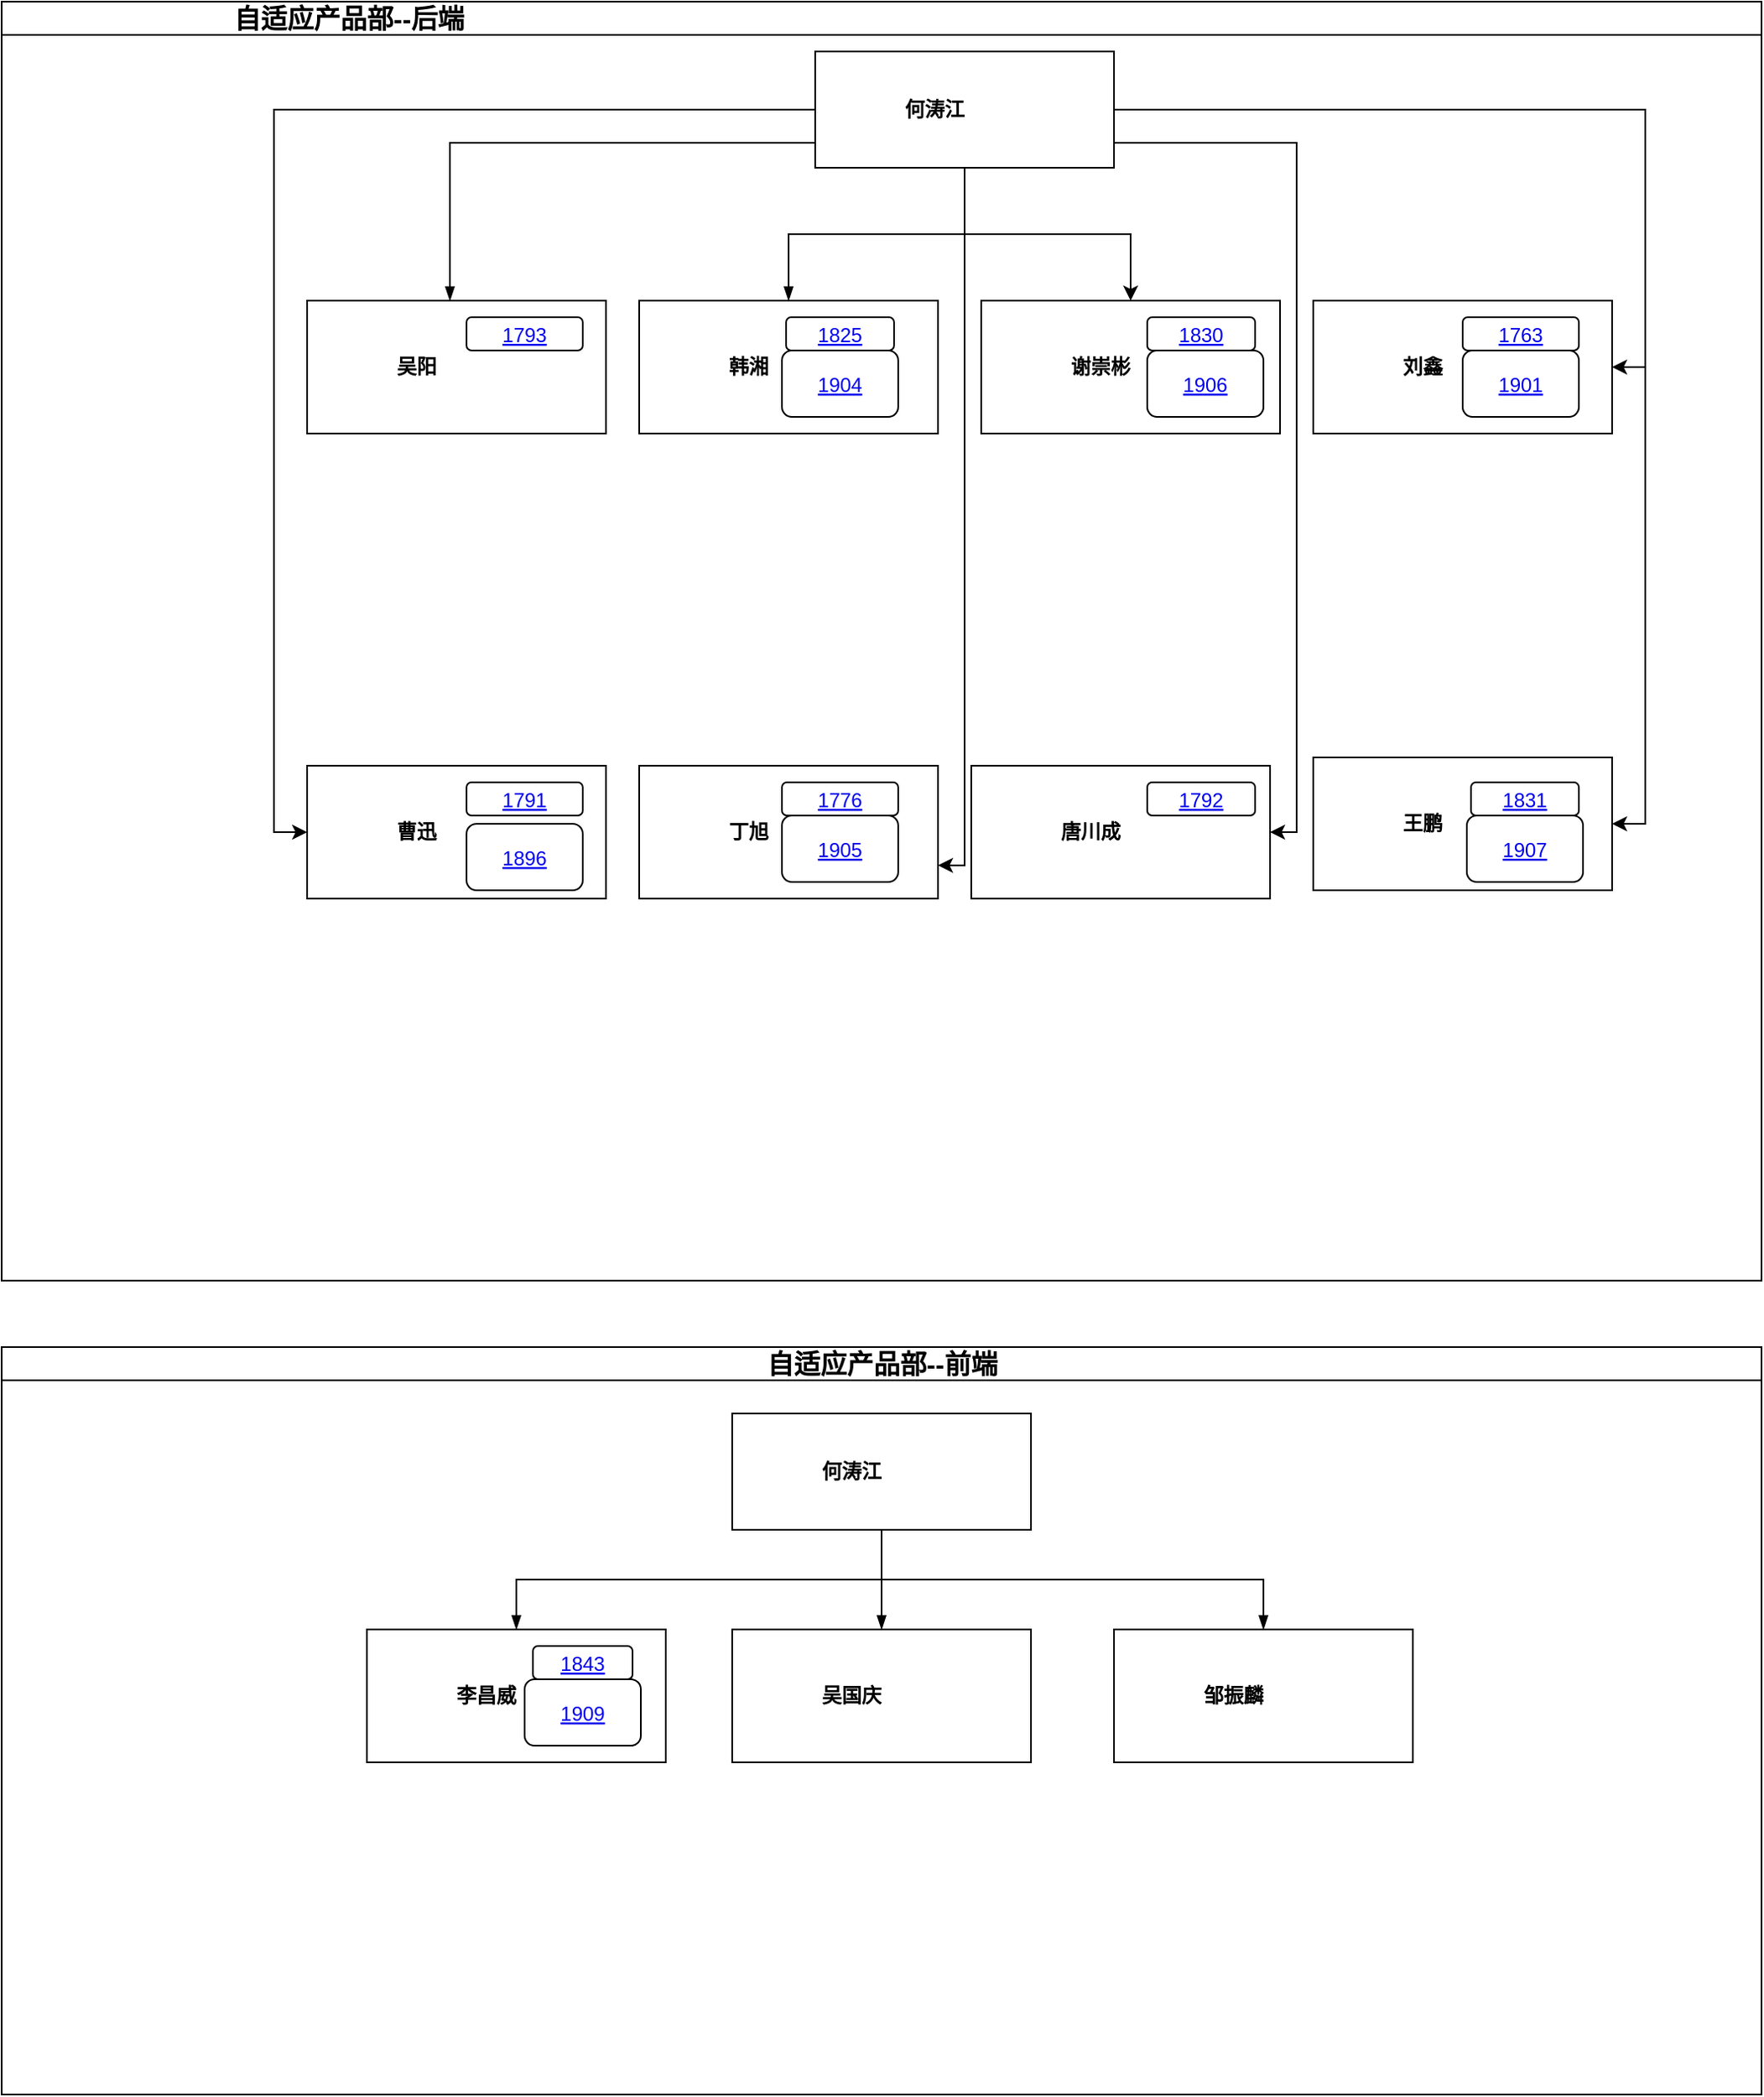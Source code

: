<mxfile version="21.1.1" type="github">
  <diagram name="Page-1" id="82e54ff1-d628-8f03-85c4-9753963a91cd">
    <mxGraphModel dx="2215" dy="670" grid="1" gridSize="10" guides="1" tooltips="1" connect="1" arrows="1" fold="1" page="1" pageScale="1" pageWidth="1100" pageHeight="850" background="none" math="0" shadow="0">
      <root>
        <mxCell id="0" />
        <mxCell id="1" parent="0" />
        <mxCell id="2YUpntU8kkvu3Xh7ZQcj-74" value="&lt;span style=&quot;font-size: 16px;&quot;&gt;&amp;nbsp; &amp;nbsp; &amp;nbsp;&lt;span style=&quot;white-space: pre;&quot;&gt; &lt;/span&gt;&lt;span style=&quot;white-space: pre;&quot;&gt; &lt;/span&gt;&lt;span style=&quot;white-space: pre;&quot;&gt; &lt;/span&gt;&lt;span style=&quot;white-space: pre;&quot;&gt; &lt;/span&gt;&lt;span style=&quot;white-space: pre;&quot;&gt; &lt;/span&gt;&lt;span style=&quot;white-space: pre;&quot;&gt; &lt;/span&gt;&lt;span style=&quot;white-space: pre;&quot;&gt; &lt;/span&gt;&lt;span style=&quot;white-space: pre;&quot;&gt; &lt;/span&gt;&lt;span style=&quot;white-space: pre;&quot;&gt; &lt;/span&gt;&lt;span style=&quot;white-space: pre;&quot;&gt; &lt;/span&gt;&lt;span style=&quot;white-space: pre;&quot;&gt; &lt;/span&gt;&lt;span style=&quot;white-space: pre;&quot;&gt; &lt;/span&gt;&lt;span style=&quot;white-space: pre;&quot;&gt; &lt;/span&gt;&lt;span style=&quot;white-space: pre;&quot;&gt; &lt;span style=&quot;white-space: pre;&quot;&gt; &lt;/span&gt;&lt;span style=&quot;white-space: pre;&quot;&gt; &lt;/span&gt;&lt;span style=&quot;white-space: pre;&quot;&gt; &lt;/span&gt;&lt;span style=&quot;white-space: pre;&quot;&gt; &lt;/span&gt;&lt;span style=&quot;white-space: pre;&quot;&gt; &lt;/span&gt;&lt;span style=&quot;white-space: pre;&quot;&gt; &lt;/span&gt;&lt;span style=&quot;white-space: pre;&quot;&gt; &lt;/span&gt;&lt;span style=&quot;white-space: pre;&quot;&gt; &lt;/span&gt;&lt;span style=&quot;white-space: pre;&quot;&gt; &lt;/span&gt;&lt;span style=&quot;white-space: pre;&quot;&gt; &lt;/span&gt;&lt;span style=&quot;white-space: pre;&quot;&gt; &lt;/span&gt;&lt;span style=&quot;white-space: pre;&quot;&gt; &lt;/span&gt;&lt;/span&gt;自适应产品部--后端&lt;/span&gt;" style="swimlane;html=1;startSize=20;horizontal=1;containerType=tree;glass=0;align=left;" parent="1" vertex="1">
          <mxGeometry x="-520" y="40" width="1060" height="770" as="geometry">
            <mxRectangle x="-520" y="40" width="100" height="30" as="alternateBounds" />
          </mxGeometry>
        </mxCell>
        <mxCell id="2YUpntU8kkvu3Xh7ZQcj-75" value="" style="endArrow=blockThin;endFill=1;fontSize=11;edgeStyle=elbowEdgeStyle;elbow=vertical;rounded=0;exitX=0;exitY=0.5;exitDx=0;exitDy=0;" parent="2YUpntU8kkvu3Xh7ZQcj-74" source="2YUpntU8kkvu3Xh7ZQcj-87" target="2YUpntU8kkvu3Xh7ZQcj-76" edge="1">
          <mxGeometry relative="1" as="geometry">
            <mxPoint x="270" y="90" as="sourcePoint" />
            <Array as="points">
              <mxPoint x="270" y="85" />
            </Array>
          </mxGeometry>
        </mxCell>
        <UserObject label="吴阳&lt;br&gt;" placeholders="1" id="2YUpntU8kkvu3Xh7ZQcj-76">
          <mxCell style="label;image=https://cdn3.iconfinder.com/data/icons/user-avatars-1/512/users-10-3-128.png;whiteSpace=wrap;html=1;rounded=0;glass=0;treeFolding=1;treeMoving=1;" parent="2YUpntU8kkvu3Xh7ZQcj-74" vertex="1">
            <mxGeometry x="184" y="180" width="180" height="80" as="geometry" />
          </mxCell>
        </UserObject>
        <mxCell id="2YUpntU8kkvu3Xh7ZQcj-77" value="" style="endArrow=blockThin;endFill=1;fontSize=11;edgeStyle=elbowEdgeStyle;elbow=vertical;rounded=0;" parent="2YUpntU8kkvu3Xh7ZQcj-74" source="2YUpntU8kkvu3Xh7ZQcj-87" target="2YUpntU8kkvu3Xh7ZQcj-78" edge="1">
          <mxGeometry relative="1" as="geometry" />
        </mxCell>
        <UserObject label="韩湘" placeholders="1" id="2YUpntU8kkvu3Xh7ZQcj-78">
          <mxCell style="label;image=https://cdn3.iconfinder.com/data/icons/user-avatars-1/512/users-9-2-128.png;whiteSpace=wrap;html=1;rounded=0;glass=0;treeFolding=1;treeMoving=1;" parent="2YUpntU8kkvu3Xh7ZQcj-74" vertex="1">
            <mxGeometry x="384" y="180" width="180" height="80" as="geometry" />
          </mxCell>
        </UserObject>
        <mxCell id="2YUpntU8kkvu3Xh7ZQcj-81" style="edgeStyle=orthogonalEdgeStyle;rounded=0;orthogonalLoop=1;jettySize=auto;html=1;entryX=0;entryY=0.5;entryDx=0;entryDy=0;fontFamily=Helvetica;fontSize=12;fontColor=default;startSize=20;" parent="2YUpntU8kkvu3Xh7ZQcj-74" source="2YUpntU8kkvu3Xh7ZQcj-87" target="2YUpntU8kkvu3Xh7ZQcj-96" edge="1">
          <mxGeometry relative="1" as="geometry" />
        </mxCell>
        <mxCell id="2YUpntU8kkvu3Xh7ZQcj-82" style="edgeStyle=orthogonalEdgeStyle;rounded=0;orthogonalLoop=1;jettySize=auto;html=1;entryX=1;entryY=0.5;entryDx=0;entryDy=0;fontFamily=Helvetica;fontSize=12;fontColor=default;startSize=20;" parent="2YUpntU8kkvu3Xh7ZQcj-74" source="2YUpntU8kkvu3Xh7ZQcj-87" target="2YUpntU8kkvu3Xh7ZQcj-102" edge="1">
          <mxGeometry relative="1" as="geometry" />
        </mxCell>
        <mxCell id="2YUpntU8kkvu3Xh7ZQcj-83" style="edgeStyle=orthogonalEdgeStyle;rounded=0;orthogonalLoop=1;jettySize=auto;html=1;entryX=1;entryY=0.5;entryDx=0;entryDy=0;fontFamily=Helvetica;fontSize=12;fontColor=default;startSize=20;" parent="2YUpntU8kkvu3Xh7ZQcj-74" source="2YUpntU8kkvu3Xh7ZQcj-87" target="2YUpntU8kkvu3Xh7ZQcj-94" edge="1">
          <mxGeometry relative="1" as="geometry" />
        </mxCell>
        <mxCell id="2YUpntU8kkvu3Xh7ZQcj-84" style="edgeStyle=orthogonalEdgeStyle;rounded=0;orthogonalLoop=1;jettySize=auto;html=1;fontFamily=Helvetica;fontSize=12;fontColor=default;startSize=20;exitX=0.5;exitY=1;exitDx=0;exitDy=0;" parent="2YUpntU8kkvu3Xh7ZQcj-74" source="2YUpntU8kkvu3Xh7ZQcj-87" target="2YUpntU8kkvu3Xh7ZQcj-90" edge="1">
          <mxGeometry relative="1" as="geometry">
            <mxPoint x="580" y="100" as="sourcePoint" />
            <Array as="points">
              <mxPoint x="580" y="140" />
              <mxPoint x="680" y="140" />
            </Array>
          </mxGeometry>
        </mxCell>
        <mxCell id="2YUpntU8kkvu3Xh7ZQcj-85" style="edgeStyle=orthogonalEdgeStyle;rounded=0;orthogonalLoop=1;jettySize=auto;html=1;entryX=1;entryY=0.5;entryDx=0;entryDy=0;fontFamily=Helvetica;fontSize=12;fontColor=default;startSize=20;" parent="2YUpntU8kkvu3Xh7ZQcj-74" source="2YUpntU8kkvu3Xh7ZQcj-87" target="2YUpntU8kkvu3Xh7ZQcj-100" edge="1">
          <mxGeometry relative="1" as="geometry">
            <Array as="points">
              <mxPoint x="780" y="85" />
              <mxPoint x="780" y="500" />
            </Array>
          </mxGeometry>
        </mxCell>
        <mxCell id="2YUpntU8kkvu3Xh7ZQcj-86" style="edgeStyle=orthogonalEdgeStyle;rounded=0;orthogonalLoop=1;jettySize=auto;html=1;entryX=1;entryY=0.75;entryDx=0;entryDy=0;fontFamily=Helvetica;fontSize=12;fontColor=default;startSize=20;exitX=1;exitY=0.5;exitDx=0;exitDy=0;" parent="2YUpntU8kkvu3Xh7ZQcj-74" source="2YUpntU8kkvu3Xh7ZQcj-87" target="2YUpntU8kkvu3Xh7ZQcj-98" edge="1">
          <mxGeometry relative="1" as="geometry">
            <Array as="points">
              <mxPoint x="580" y="85" />
              <mxPoint x="580" y="520" />
            </Array>
          </mxGeometry>
        </mxCell>
        <UserObject label="何涛江" name="何涛江" placeholders="1" id="2YUpntU8kkvu3Xh7ZQcj-87">
          <mxCell style="label;image=https://cdn3.iconfinder.com/data/icons/user-avatars-1/512/users-8-2-256.png;whiteSpace=wrap;html=1;rounded=0;glass=0;treeMoving=1;treeFolding=1;" parent="2YUpntU8kkvu3Xh7ZQcj-74" vertex="1">
            <mxGeometry x="490" y="30" width="180" height="70" as="geometry" />
          </mxCell>
        </UserObject>
        <UserObject label="谢崇彬" placeholders="1" id="2YUpntU8kkvu3Xh7ZQcj-90">
          <mxCell style="label;image=https://cdn3.iconfinder.com/data/icons/user-avatars-1/512/users-11-2-512.png;whiteSpace=wrap;html=1;rounded=0;glass=0;treeFolding=1;treeMoving=1;" parent="2YUpntU8kkvu3Xh7ZQcj-74" vertex="1">
            <mxGeometry x="590" y="180" width="180" height="80" as="geometry" />
          </mxCell>
        </UserObject>
        <UserObject label="刘鑫" placeholders="1" id="2YUpntU8kkvu3Xh7ZQcj-94">
          <mxCell style="label;image=https://cdn3.iconfinder.com/data/icons/user-avatars-1/512/users-15-512.png;whiteSpace=wrap;html=1;rounded=0;glass=0;treeFolding=1;treeMoving=1;" parent="2YUpntU8kkvu3Xh7ZQcj-74" vertex="1">
            <mxGeometry x="790" y="180" width="180" height="80" as="geometry" />
          </mxCell>
        </UserObject>
        <UserObject label="曹迅" placeholders="1" id="2YUpntU8kkvu3Xh7ZQcj-96">
          <mxCell style="label;image=https://cdn3.iconfinder.com/data/icons/user-avatars-1/512/users-6-2-512.png;whiteSpace=wrap;html=1;rounded=0;glass=0;treeFolding=1;treeMoving=1;" parent="2YUpntU8kkvu3Xh7ZQcj-74" vertex="1">
            <mxGeometry x="184" y="460" width="180" height="80" as="geometry" />
          </mxCell>
        </UserObject>
        <UserObject label="丁旭" placeholders="1" id="2YUpntU8kkvu3Xh7ZQcj-98">
          <mxCell style="label;image=https://cdn3.iconfinder.com/data/icons/user-avatars-1/512/users-2-512.png;whiteSpace=wrap;html=1;rounded=0;glass=0;treeFolding=1;treeMoving=1;" parent="2YUpntU8kkvu3Xh7ZQcj-74" vertex="1">
            <mxGeometry x="384" y="460" width="180" height="80" as="geometry" />
          </mxCell>
        </UserObject>
        <UserObject label="唐川成" placeholders="1" id="2YUpntU8kkvu3Xh7ZQcj-100">
          <mxCell style="label;image=https://cdn3.iconfinder.com/data/icons/user-avatars-1/512/users-7-512.png;whiteSpace=wrap;html=1;rounded=0;glass=0;treeFolding=1;treeMoving=1;" parent="2YUpntU8kkvu3Xh7ZQcj-74" vertex="1">
            <mxGeometry x="584" y="460" width="180" height="80" as="geometry" />
          </mxCell>
        </UserObject>
        <UserObject label="王鹏" placeholders="1" id="2YUpntU8kkvu3Xh7ZQcj-102">
          <mxCell style="label;image=https://cdn3.iconfinder.com/data/icons/user-avatars-1/512/users-4-512.png;whiteSpace=wrap;html=1;rounded=0;glass=0;treeFolding=1;treeMoving=1;" parent="2YUpntU8kkvu3Xh7ZQcj-74" vertex="1">
            <mxGeometry x="790" y="455" width="180" height="80" as="geometry" />
          </mxCell>
        </UserObject>
        <UserObject label="1763" link="http://10.8.22.10/oa/oa-pbc/onepbc/1763" id="NvZ-7h0Vf-wN72aF1IiI-1">
          <mxCell style="fontColor=#0000EE;fontStyle=4;rounded=1;overflow=hidden;spacing=10;" vertex="1" parent="2YUpntU8kkvu3Xh7ZQcj-74">
            <mxGeometry x="880" y="190" width="70" height="20" as="geometry" />
          </mxCell>
        </UserObject>
        <UserObject label="1776" link="http://10.8.22.10/oa/oa-pbc/onepbc/1776" id="NvZ-7h0Vf-wN72aF1IiI-2">
          <mxCell style="fontColor=#0000EE;fontStyle=4;rounded=1;overflow=hidden;spacing=10;" vertex="1" parent="2YUpntU8kkvu3Xh7ZQcj-74">
            <mxGeometry x="470" y="470" width="70" height="20" as="geometry" />
          </mxCell>
        </UserObject>
        <UserObject label="1791" link="http://10.8.22.10/oa/oa-pbc/onepbc/1791" id="NvZ-7h0Vf-wN72aF1IiI-3">
          <mxCell style="fontColor=#0000EE;fontStyle=4;rounded=1;overflow=hidden;spacing=10;" vertex="1" parent="2YUpntU8kkvu3Xh7ZQcj-74">
            <mxGeometry x="280" y="470" width="70" height="20" as="geometry" />
          </mxCell>
        </UserObject>
        <UserObject label="1792" link="http://10.8.22.10/oa/oa-pbc/onepbc/1792" id="NvZ-7h0Vf-wN72aF1IiI-4">
          <mxCell style="fontColor=#0000EE;fontStyle=4;rounded=1;overflow=hidden;spacing=10;" vertex="1" parent="2YUpntU8kkvu3Xh7ZQcj-74">
            <mxGeometry x="690" y="470" width="65" height="20" as="geometry" />
          </mxCell>
        </UserObject>
        <UserObject label="1793" link="http://10.8.22.10/oa/oa-pbc/onepbc/1793" id="NvZ-7h0Vf-wN72aF1IiI-8">
          <mxCell style="fontColor=#0000EE;fontStyle=4;rounded=1;overflow=hidden;spacing=10;" vertex="1" parent="2YUpntU8kkvu3Xh7ZQcj-74">
            <mxGeometry x="280" y="190" width="70" height="20" as="geometry" />
          </mxCell>
        </UserObject>
        <UserObject label="1825" link="http://10.8.22.10/oa/oa-pbc/onepbc/1825" id="NvZ-7h0Vf-wN72aF1IiI-9">
          <mxCell style="fontColor=#0000EE;fontStyle=4;rounded=1;overflow=hidden;spacing=10;" vertex="1" parent="2YUpntU8kkvu3Xh7ZQcj-74">
            <mxGeometry x="472.5" y="190" width="65" height="20" as="geometry" />
          </mxCell>
        </UserObject>
        <UserObject label="1830" link="http://10.8.22.10/oa/oa-pbc/onepbc/1830" id="NvZ-7h0Vf-wN72aF1IiI-10">
          <mxCell style="fontColor=#0000EE;fontStyle=4;rounded=1;overflow=hidden;spacing=10;" vertex="1" parent="2YUpntU8kkvu3Xh7ZQcj-74">
            <mxGeometry x="690" y="190" width="65" height="20" as="geometry" />
          </mxCell>
        </UserObject>
        <UserObject label="1831" link="http://10.8.22.10/oa/oa-pbc/onepbc/1831" id="NvZ-7h0Vf-wN72aF1IiI-11">
          <mxCell style="fontColor=#0000EE;fontStyle=4;rounded=1;overflow=hidden;spacing=10;" vertex="1" parent="2YUpntU8kkvu3Xh7ZQcj-74">
            <mxGeometry x="885" y="470" width="65" height="20" as="geometry" />
          </mxCell>
        </UserObject>
        <UserObject label="1896" link="http://10.8.22.10/oa/oa-pbc/onepbc/1896" id="NvZ-7h0Vf-wN72aF1IiI-13">
          <mxCell style="fontColor=#0000EE;fontStyle=4;rounded=1;overflow=hidden;spacing=10;" vertex="1" parent="2YUpntU8kkvu3Xh7ZQcj-74">
            <mxGeometry x="280" y="495" width="70" height="40" as="geometry" />
          </mxCell>
        </UserObject>
        <UserObject label="1901" link="http://10.8.22.10/oa/oa-pbc/onepbc/1901" id="NvZ-7h0Vf-wN72aF1IiI-14">
          <mxCell style="fontColor=#0000EE;fontStyle=4;rounded=1;overflow=hidden;spacing=10;" vertex="1" parent="2YUpntU8kkvu3Xh7ZQcj-74">
            <mxGeometry x="880" y="210" width="70" height="40" as="geometry" />
          </mxCell>
        </UserObject>
        <UserObject label="1904" link="http://10.8.22.10/oa/oa-pbc/onepbc/1904" id="NvZ-7h0Vf-wN72aF1IiI-15">
          <mxCell style="fontColor=#0000EE;fontStyle=4;rounded=1;overflow=hidden;spacing=10;" vertex="1" parent="2YUpntU8kkvu3Xh7ZQcj-74">
            <mxGeometry x="470" y="210" width="70" height="40" as="geometry" />
          </mxCell>
        </UserObject>
        <UserObject label="1905" link="http://10.8.22.10/oa/oa-pbc/onepbc/1905" id="NvZ-7h0Vf-wN72aF1IiI-16">
          <mxCell style="fontColor=#0000EE;fontStyle=4;rounded=1;overflow=hidden;spacing=10;" vertex="1" parent="2YUpntU8kkvu3Xh7ZQcj-74">
            <mxGeometry x="470" y="490" width="70" height="40" as="geometry" />
          </mxCell>
        </UserObject>
        <UserObject label="1906" link="http://10.8.22.10/oa/oa-pbc/onepbc/1906" id="NvZ-7h0Vf-wN72aF1IiI-17">
          <mxCell style="fontColor=#0000EE;fontStyle=4;rounded=1;overflow=hidden;spacing=10;" vertex="1" parent="2YUpntU8kkvu3Xh7ZQcj-74">
            <mxGeometry x="690" y="210" width="70" height="40" as="geometry" />
          </mxCell>
        </UserObject>
        <UserObject label="1907" link="http://10.8.22.10/oa/oa-pbc/onepbc/1907" id="NvZ-7h0Vf-wN72aF1IiI-18">
          <mxCell style="fontColor=#0000EE;fontStyle=4;rounded=1;overflow=hidden;spacing=10;" vertex="1" parent="2YUpntU8kkvu3Xh7ZQcj-74">
            <mxGeometry x="882.5" y="490" width="70" height="40" as="geometry" />
          </mxCell>
        </UserObject>
        <mxCell id="2YUpntU8kkvu3Xh7ZQcj-108" value="自适应产品部--前端" style="swimlane;html=1;startSize=20;horizontal=1;containerType=tree;glass=0;fontSize=16;" parent="1" vertex="1">
          <mxGeometry x="-520" y="850" width="1060" height="450" as="geometry">
            <mxRectangle x="-520" y="850" width="180" height="30" as="alternateBounds" />
          </mxGeometry>
        </mxCell>
        <UserObject label="何涛江" placeholders="1" id="2YUpntU8kkvu3Xh7ZQcj-109">
          <mxCell style="label;image=https://cdn3.iconfinder.com/data/icons/user-avatars-1/512/users-8-2-256.png;whiteSpace=wrap;html=1;rounded=0;glass=0;treeMoving=1;treeFolding=1;" parent="2YUpntU8kkvu3Xh7ZQcj-108" vertex="1">
            <mxGeometry x="440" y="40" width="180" height="70" as="geometry" />
          </mxCell>
        </UserObject>
        <mxCell id="2YUpntU8kkvu3Xh7ZQcj-110" value="" style="endArrow=blockThin;endFill=1;fontSize=11;edgeStyle=elbowEdgeStyle;elbow=vertical;rounded=0;" parent="2YUpntU8kkvu3Xh7ZQcj-108" source="2YUpntU8kkvu3Xh7ZQcj-109" target="2YUpntU8kkvu3Xh7ZQcj-112" edge="1">
          <mxGeometry relative="1" as="geometry" />
        </mxCell>
        <UserObject label="李昌威" placeholders="1" id="2YUpntU8kkvu3Xh7ZQcj-112">
          <mxCell style="label;image=https://cdn3.iconfinder.com/data/icons/user-avatars-1/512/users-10-3-128.png;whiteSpace=wrap;html=1;rounded=0;glass=0;treeFolding=1;treeMoving=1;" parent="2YUpntU8kkvu3Xh7ZQcj-108" vertex="1">
            <mxGeometry x="220" y="170" width="180" height="80" as="geometry" />
          </mxCell>
        </UserObject>
        <mxCell id="2YUpntU8kkvu3Xh7ZQcj-113" value="" style="endArrow=blockThin;endFill=1;fontSize=11;edgeStyle=elbowEdgeStyle;elbow=vertical;rounded=0;" parent="2YUpntU8kkvu3Xh7ZQcj-108" source="2YUpntU8kkvu3Xh7ZQcj-109" target="2YUpntU8kkvu3Xh7ZQcj-115" edge="1">
          <mxGeometry relative="1" as="geometry" />
        </mxCell>
        <UserObject label="吴国庆" placeholders="1" id="2YUpntU8kkvu3Xh7ZQcj-115">
          <mxCell style="label;image=https://cdn3.iconfinder.com/data/icons/user-avatars-1/512/users-9-2-128.png;whiteSpace=wrap;html=1;rounded=0;glass=0;treeFolding=1;treeMoving=1;" parent="2YUpntU8kkvu3Xh7ZQcj-108" vertex="1">
            <mxGeometry x="440" y="170" width="180" height="80" as="geometry" />
          </mxCell>
        </UserObject>
        <mxCell id="2YUpntU8kkvu3Xh7ZQcj-116" value="" style="endArrow=blockThin;endFill=1;fontSize=11;edgeStyle=elbowEdgeStyle;elbow=vertical;rounded=0;" parent="2YUpntU8kkvu3Xh7ZQcj-108" source="2YUpntU8kkvu3Xh7ZQcj-109" target="2YUpntU8kkvu3Xh7ZQcj-118" edge="1">
          <mxGeometry relative="1" as="geometry" />
        </mxCell>
        <UserObject label="邹振麟" placeholders="1" id="2YUpntU8kkvu3Xh7ZQcj-118">
          <mxCell style="label;image=https://cdn3.iconfinder.com/data/icons/user-avatars-1/512//users-3-128.png;whiteSpace=wrap;html=1;rounded=0;glass=0;" parent="2YUpntU8kkvu3Xh7ZQcj-108" vertex="1">
            <mxGeometry x="670" y="170" width="180" height="80" as="geometry" />
          </mxCell>
        </UserObject>
        <UserObject label="1843" link="http://10.8.22.10/oa/oa-pbc/onepbc/1843" id="NvZ-7h0Vf-wN72aF1IiI-12">
          <mxCell style="fontColor=#0000EE;fontStyle=4;rounded=1;overflow=hidden;spacing=10;" vertex="1" parent="2YUpntU8kkvu3Xh7ZQcj-108">
            <mxGeometry x="320" y="180" width="60" height="20" as="geometry" />
          </mxCell>
        </UserObject>
        <UserObject label="1909" link="http://10.8.22.10/oa/oa-pbc/onepbc/1909" id="NvZ-7h0Vf-wN72aF1IiI-20">
          <mxCell style="fontColor=#0000EE;fontStyle=4;rounded=1;overflow=hidden;spacing=10;" vertex="1" parent="2YUpntU8kkvu3Xh7ZQcj-108">
            <mxGeometry x="315" y="200" width="70" height="40" as="geometry" />
          </mxCell>
        </UserObject>
      </root>
    </mxGraphModel>
  </diagram>
</mxfile>
